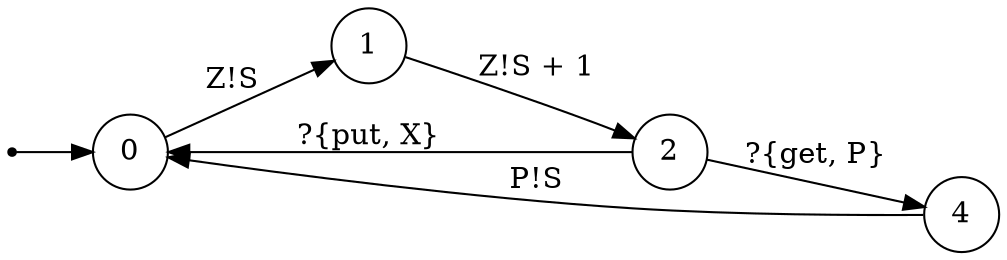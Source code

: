 digraph Communicating_Actor_Automata {

            rankdir=LR;
   size="100, 50"
  node [shape = doublecircle]; 

            node [shape = point]; START;
   node [shape = circle];
   START->0;

            
0 -> 1 [ label = "Z!S"];
1 -> 2 [ label = "Z!S + 1"];
2 -> 4 [ label = "?{get, P}"];
4 -> 0 [ label = "P!S"];
2 -> 0 [ label = "?{put, X}"];
}
